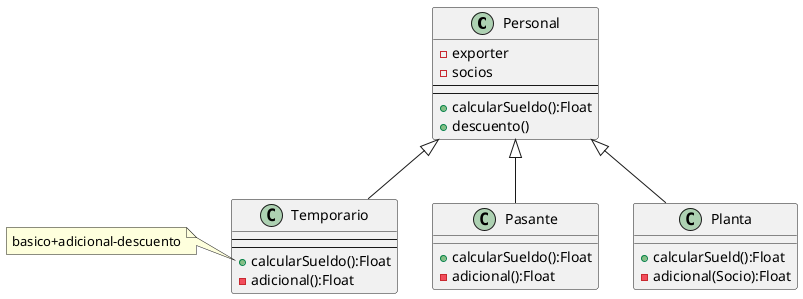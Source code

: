 @startuml

Class Personal{
	-exporter
	-socios
	--
	--
	+calcularSueldo():Float
	+descuento()
} 
Class Temporario{
	--
	--
	+calcularSueldo():Float
	-adicional():Float
}
Class Pasante{
	+calcularSueldo():Float
	-adicional():Float
	}
Class Planta{
	+calcularSueld():Float
	-adicional(Socio):Float
	}

note left of Temporario::calcularSueldo(): 
	basico+adicional-descuento
end note

	Personal <|-- Temporario
	Personal <|-- Pasante
	Personal <|-- Planta

@enduml